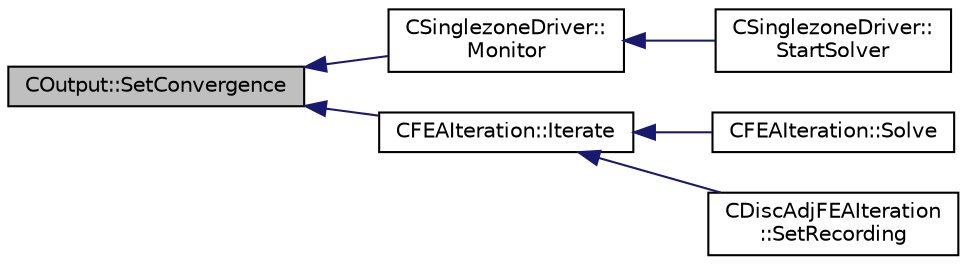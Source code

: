 digraph "COutput::SetConvergence"
{
  edge [fontname="Helvetica",fontsize="10",labelfontname="Helvetica",labelfontsize="10"];
  node [fontname="Helvetica",fontsize="10",shape=record];
  rankdir="LR";
  Node719 [label="COutput::SetConvergence",height=0.2,width=0.4,color="black", fillcolor="grey75", style="filled", fontcolor="black"];
  Node719 -> Node720 [dir="back",color="midnightblue",fontsize="10",style="solid",fontname="Helvetica"];
  Node720 [label="CSinglezoneDriver::\lMonitor",height=0.2,width=0.4,color="black", fillcolor="white", style="filled",URL="$class_c_singlezone_driver.html#ad87a636b4a2568cd4affce22a53e4872",tooltip="Monitor. "];
  Node720 -> Node721 [dir="back",color="midnightblue",fontsize="10",style="solid",fontname="Helvetica"];
  Node721 [label="CSinglezoneDriver::\lStartSolver",height=0.2,width=0.4,color="black", fillcolor="white", style="filled",URL="$class_c_singlezone_driver.html#a6eb4215f7ee740a6d5edb798110ce44a",tooltip="[Overload] Launch the computation for single-zone problems. "];
  Node719 -> Node722 [dir="back",color="midnightblue",fontsize="10",style="solid",fontname="Helvetica"];
  Node722 [label="CFEAIteration::Iterate",height=0.2,width=0.4,color="black", fillcolor="white", style="filled",URL="$class_c_f_e_a_iteration.html#af34a9ca7d54a7b4c31ad4fb1a487a158",tooltip="Perform a single iteration for structural analysis using the Finite Element Method. "];
  Node722 -> Node723 [dir="back",color="midnightblue",fontsize="10",style="solid",fontname="Helvetica"];
  Node723 [label="CFEAIteration::Solve",height=0.2,width=0.4,color="black", fillcolor="white", style="filled",URL="$class_c_f_e_a_iteration.html#a93300b80aae492f8f966c16652e83e08",tooltip="Iterate the structural system for a number of Inner_Iter iterations. "];
  Node722 -> Node724 [dir="back",color="midnightblue",fontsize="10",style="solid",fontname="Helvetica"];
  Node724 [label="CDiscAdjFEAIteration\l::SetRecording",height=0.2,width=0.4,color="black", fillcolor="white", style="filled",URL="$class_c_disc_adj_f_e_a_iteration.html#ad5f0dcb01d13560ce5245301646dc3bd",tooltip="Record a single iteration of the direct FEM system. "];
}
